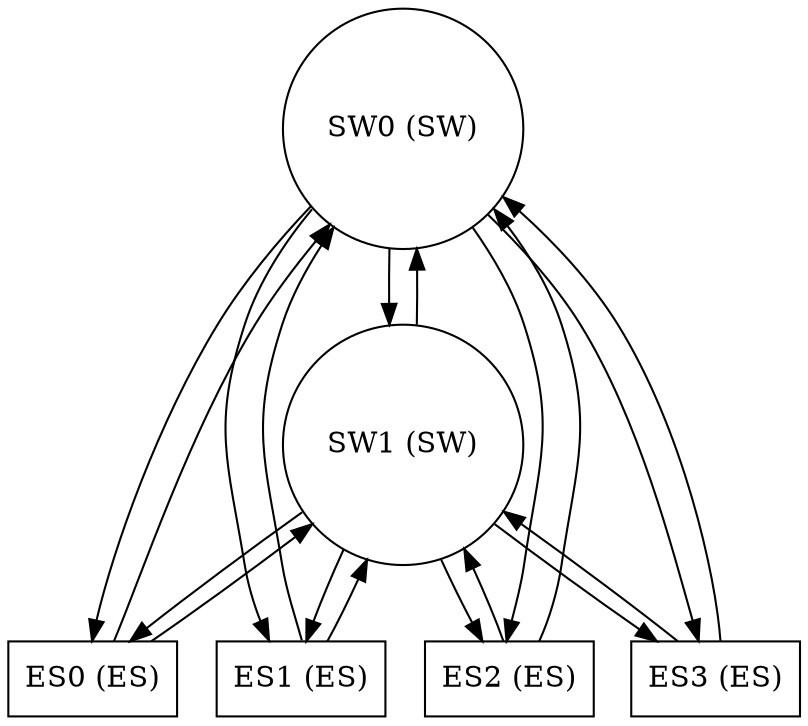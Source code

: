 // security_topology
digraph {
	node [shape=record]
	SW0 [label="SW0 (SW)" shape=circle]
	SW1 [label="SW1 (SW)" shape=circle]
	ES0 [label="{ES0 (ES)}"]
	ES1 [label="{ES1 (ES)}"]
	ES2 [label="{ES2 (ES)}"]
	ES3 [label="{ES3 (ES)}"]
	ES0 -> SW0
	ES0 -> SW1
	ES1 -> SW0
	ES1 -> SW1
	ES2 -> SW0
	ES2 -> SW1
	ES3 -> SW0
	ES3 -> SW1
	SW0 -> SW1
	SW0 -> ES0
	SW0 -> ES1
	SW0 -> ES2
	SW0 -> ES3
	SW1 -> SW0
	SW1 -> ES0
	SW1 -> ES1
	SW1 -> ES2
	SW1 -> ES3
}
